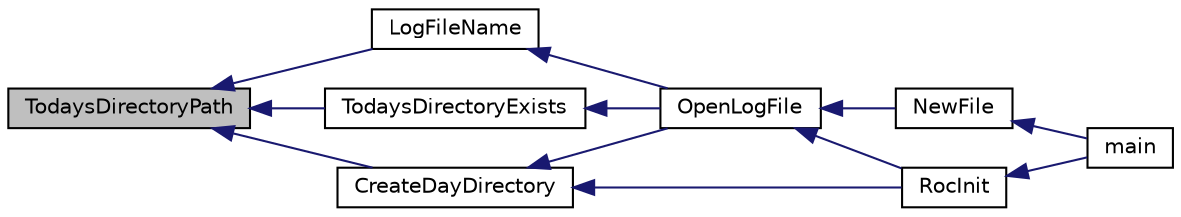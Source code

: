 digraph "TodaysDirectoryPath"
{
 // INTERACTIVE_SVG=YES
  edge [fontname="Helvetica",fontsize="10",labelfontname="Helvetica",labelfontsize="10"];
  node [fontname="Helvetica",fontsize="10",shape=record];
  rankdir="LR";
  Node198 [label="TodaysDirectoryPath",height=0.2,width=0.4,color="black", fillcolor="grey75", style="filled", fontcolor="black"];
  Node198 -> Node199 [dir="back",color="midnightblue",fontsize="10",style="solid",fontname="Helvetica"];
  Node199 [label="CreateDayDirectory",height=0.2,width=0.4,color="black", fillcolor="white", style="filled",URL="$zephyr_8h.html#a0eaf55c523b081609cd85dd6eb04682b"];
  Node199 -> Node200 [dir="back",color="midnightblue",fontsize="10",style="solid",fontname="Helvetica"];
  Node200 [label="OpenLogFile",height=0.2,width=0.4,color="black", fillcolor="white", style="filled",URL="$zephyr_8h.html#af8b73dc85a9b8da6978eac659ec8531b"];
  Node200 -> Node201 [dir="back",color="midnightblue",fontsize="10",style="solid",fontname="Helvetica"];
  Node201 [label="NewFile",height=0.2,width=0.4,color="black", fillcolor="white", style="filled",URL="$zephyr_8h.html#a5366f78d45883b7ad5934d6910efa6c5"];
  Node201 -> Node202 [dir="back",color="midnightblue",fontsize="10",style="solid",fontname="Helvetica"];
  Node202 [label="main",height=0.2,width=0.4,color="black", fillcolor="white", style="filled",URL="$roc2_8c.html#a0ddf1224851353fc92bfbff6f499fa97",tooltip="Main function. "];
  Node200 -> Node203 [dir="back",color="midnightblue",fontsize="10",style="solid",fontname="Helvetica"];
  Node203 [label="RocInit",height=0.2,width=0.4,color="black", fillcolor="white", style="filled",URL="$roc2_8h.html#adaf639dd3b74bbc423f3e475d724f5bd",tooltip="Performs module initialization. "];
  Node203 -> Node202 [dir="back",color="midnightblue",fontsize="10",style="solid",fontname="Helvetica"];
  Node199 -> Node203 [dir="back",color="midnightblue",fontsize="10",style="solid",fontname="Helvetica"];
  Node198 -> Node204 [dir="back",color="midnightblue",fontsize="10",style="solid",fontname="Helvetica"];
  Node204 [label="LogFileName",height=0.2,width=0.4,color="black", fillcolor="white", style="filled",URL="$zephyr_8h.html#a45786db9b46a6cc20e64bd0a851655bc"];
  Node204 -> Node200 [dir="back",color="midnightblue",fontsize="10",style="solid",fontname="Helvetica"];
  Node198 -> Node205 [dir="back",color="midnightblue",fontsize="10",style="solid",fontname="Helvetica"];
  Node205 [label="TodaysDirectoryExists",height=0.2,width=0.4,color="black", fillcolor="white", style="filled",URL="$zephyr_8h.html#a88fb6383c5c934e876be013729f8ab60"];
  Node205 -> Node200 [dir="back",color="midnightblue",fontsize="10",style="solid",fontname="Helvetica"];
}
